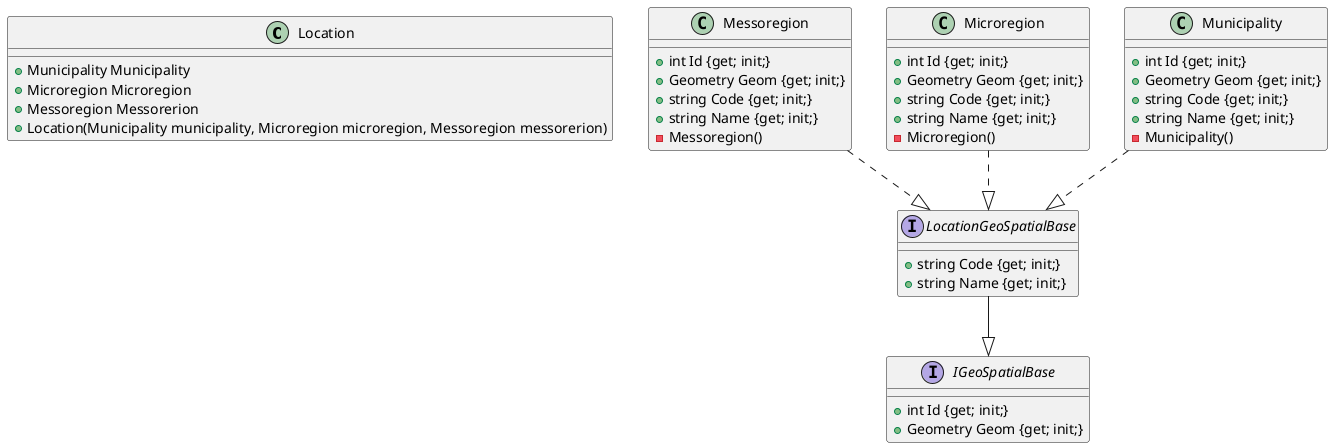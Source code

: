 @startuml

class Location {
    {method} +Municipality Municipality
    {method} +Microregion Microregion
    {method} +Messoregion Messorerion
    {method} +Location(Municipality municipality, Microregion microregion, Messoregion messorerion)
}

interface LocationGeoSpatialBase {
    {method} +string Code {get; init;}
    {method} +string Name {get; init;}
}

interface IGeoSpatialBase {
    {method} +int Id {get; init;}
    {method} +Geometry Geom {get; init;}
}

class Messoregion {
    {method} +int Id {get; init;}
    {method} +Geometry Geom {get; init;}
    {method} +string Code {get; init;}
    {method} +string Name {get; init;}
    {method} -Messoregion()
}

class Microregion {
    {method} +int Id {get; init;}
    {method} +Geometry Geom {get; init;}
    {method} +string Code {get; init;}
    {method} +string Name {get; init;}
    {method} -Microregion()
}

class Municipality {
    {method} +int Id {get; init;}
    {method} +Geometry Geom {get; init;}
    {method} +string Code {get; init;}
    {method} +string Name {get; init;}
    {method} -Municipality()
}

LocationGeoSpatialBase --|> IGeoSpatialBase
Messoregion ..|> LocationGeoSpatialBase
Microregion ..|> LocationGeoSpatialBase
Municipality ..|> LocationGeoSpatialBase

@enduml
